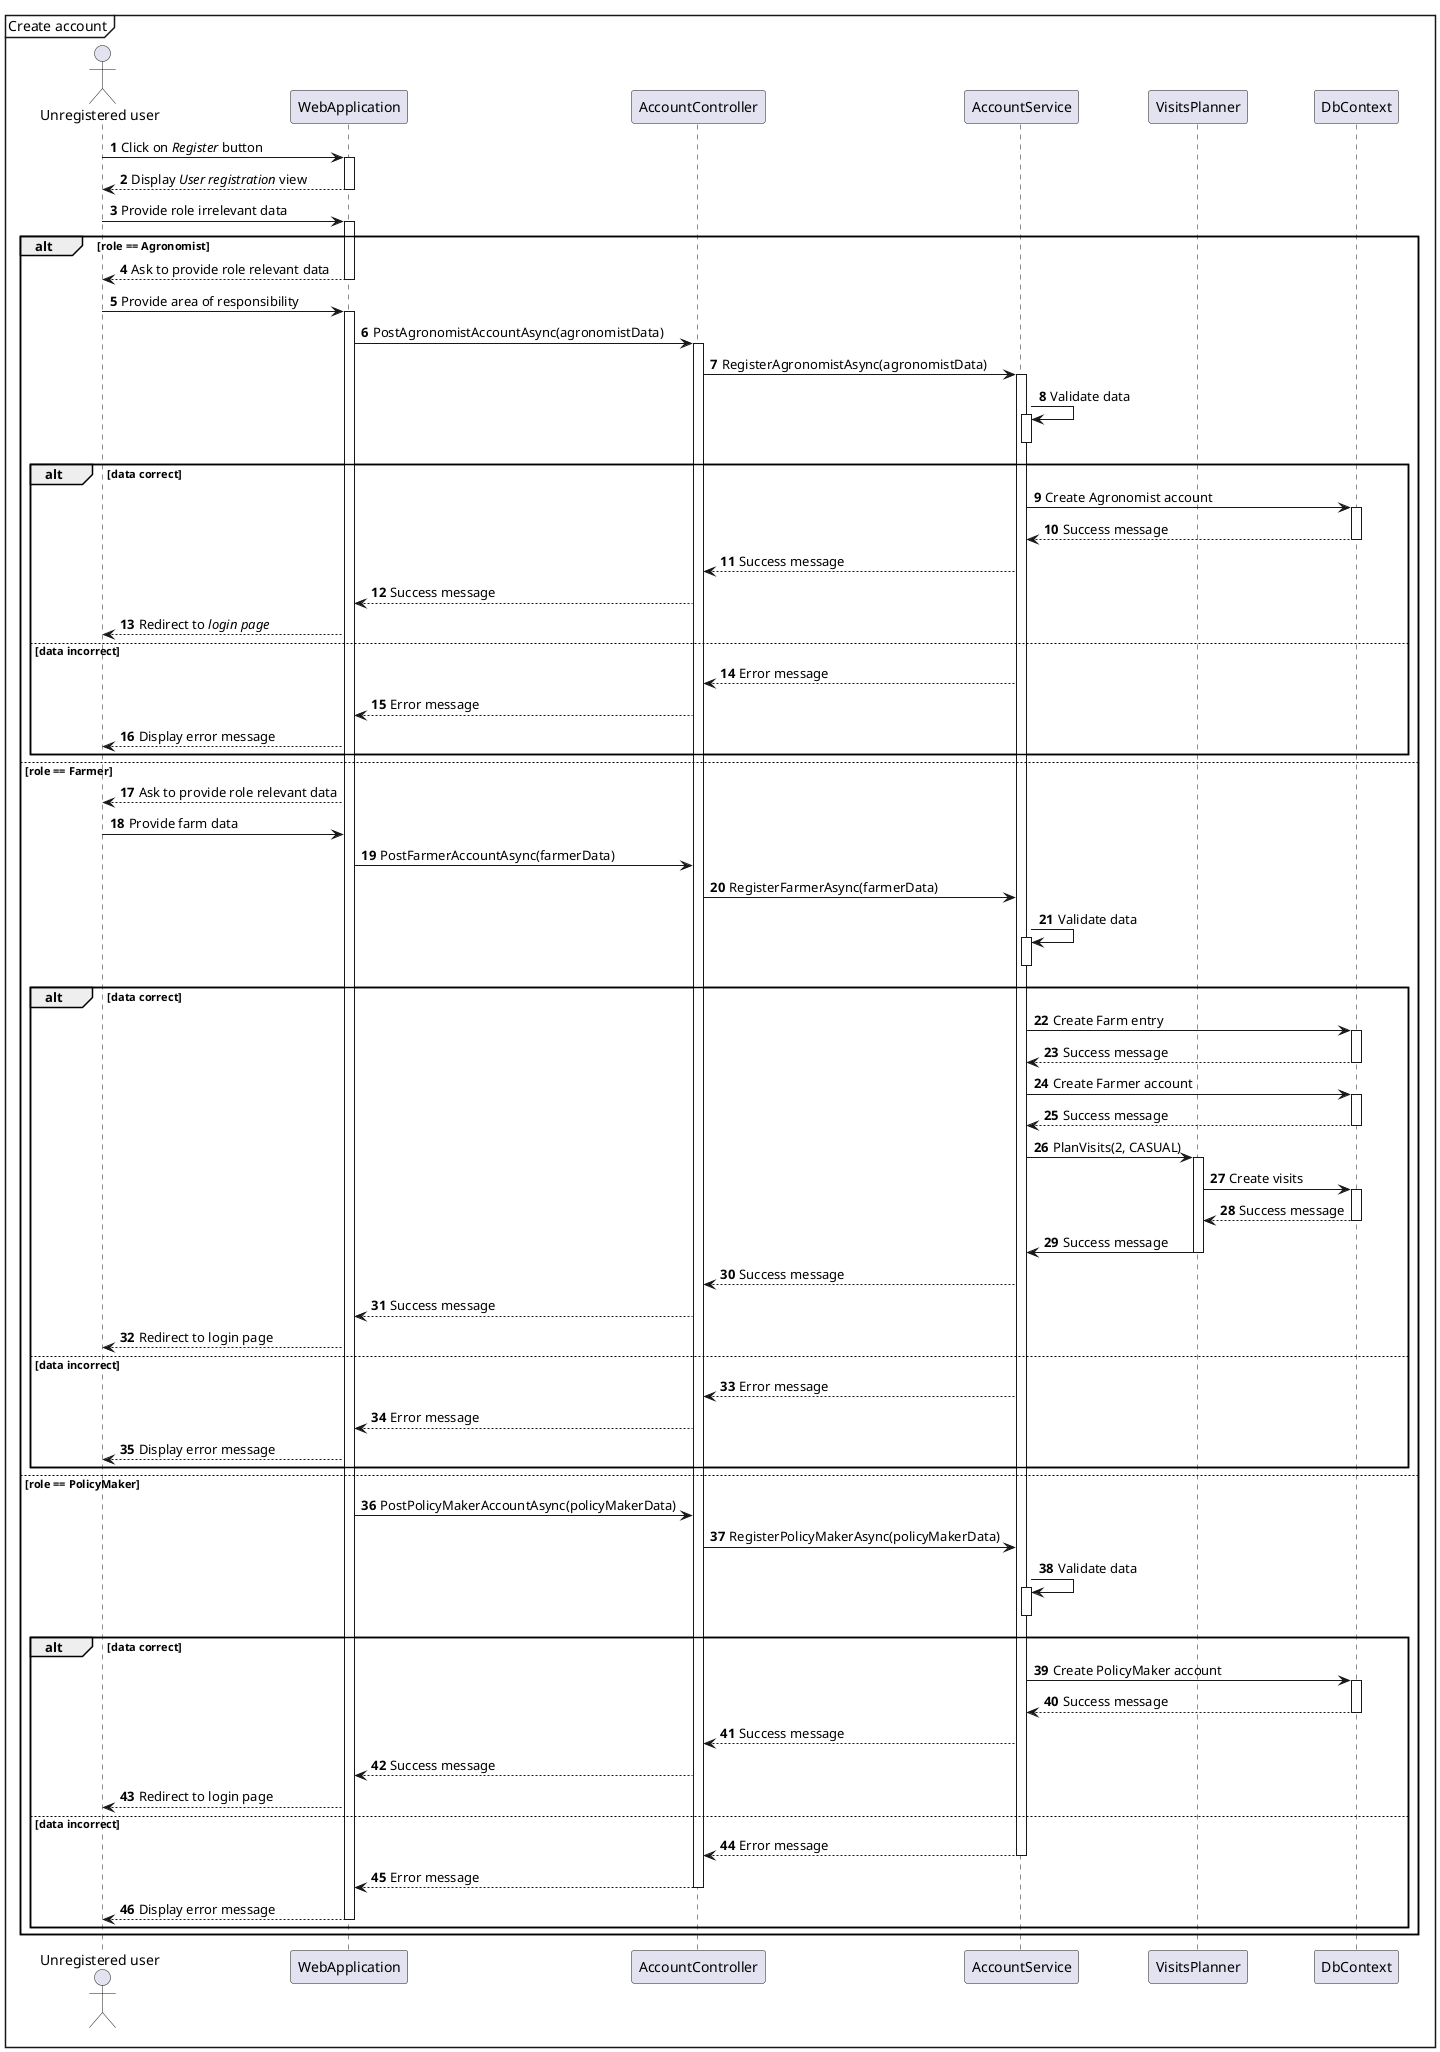 @startuml Create Account 

mainframe Create account
autonumber

actor "Unregistered user" as Unreg
participant "WebApplication" as WebApp
participant "AccountController" as AC
participant "AccountService" as AcS
participant "VisitsPlanner" as VP
participant "DbContext" as DB

Unreg -> WebApp++ : Click on //Register// button
WebApp --> Unreg-- : Display //User registration// view
Unreg -> WebApp++ : Provide role irrelevant data

alt role == Agronomist
    WebApp --> Unreg-- : Ask to provide role relevant data
    Unreg -> WebApp++ : Provide area of responsibility

    WebApp -> AC++ : PostAgronomistAccountAsync(agronomistData)
    AC -> AcS++ : RegisterAgronomistAsync(agronomistData)
    AcS -> AcS++ : Validate data
    deactivate AcS

    alt data correct
        AcS -> DB++ : Create Agronomist account
        DB --> AcS-- : Success message
        AcS --> AC : Success message
        AC --> WebApp : Success message
        WebApp --> Unreg : Redirect to //login page//
    else data incorrect
        AcS --> AC : Error message
        AC --> WebApp : Error message
        WebApp --> Unreg : Display error message
    end
else role == Farmer
    WebApp --> Unreg : Ask to provide role relevant data
    Unreg -> WebApp : Provide farm data

    WebApp -> AC : PostFarmerAccountAsync(farmerData)
    AC -> AcS : RegisterFarmerAsync(farmerData)
    
    AcS -> AcS++ : Validate data
    deactivate AcS

    alt data correct
        AcS -> DB++ : Create Farm entry
        DB --> AcS-- : Success message
        AcS -> DB++ : Create Farmer account
        DB --> AcS-- : Success message

        AcS -> VP++ : PlanVisits(2, CASUAL)
        VP -> DB++ : Create visits
        DB --> VP-- : Success message
        VP -> AcS-- : Success message

        AcS --> AC : Success message
        AC --> WebApp : Success message
        WebApp --> Unreg : Redirect to login page
    else data incorrect
        AcS --> AC : Error message
        AC --> WebApp : Error message
        WebApp --> Unreg : Display error message
    end
else role == PolicyMaker
    WebApp -> AC : PostPolicyMakerAccountAsync(policyMakerData)
    AC -> AcS : RegisterPolicyMakerAsync(policyMakerData)
    AcS -> AcS++ : Validate data
    deactivate AcS

    alt data correct
        AcS -> DB++ : Create PolicyMaker account
        DB --> AcS-- : Success message
        AcS --> AC : Success message
        AC --> WebApp : Success message
        WebApp --> Unreg : Redirect to login page
    else data incorrect
        AcS --> AC-- : Error message
        AC --> WebApp-- : Error message
        WebApp --> Unreg-- : Display error message
    end
end

@enduml